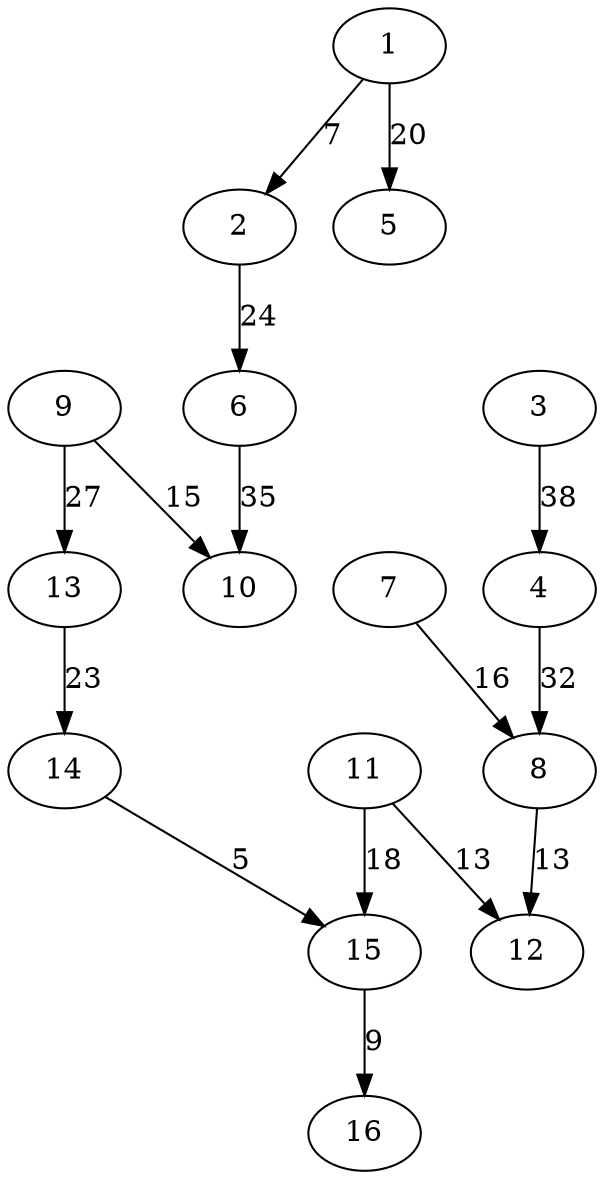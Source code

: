 digraph grafoMalla_m_4_n_4_KruskalD {
14 -> 15[label=5 weight=5];
1 -> 2[label=7 weight=7];
15 -> 16[label=9 weight=9];
8 -> 12[label=13 weight=13];
11 -> 12[label=13 weight=13];
9 -> 10[label=15 weight=15];
7 -> 8[label=16 weight=16];
11 -> 15[label=18 weight=18];
1 -> 5[label=20 weight=20];
13 -> 14[label=23 weight=23];
2 -> 6[label=24 weight=24];
9 -> 13[label=27 weight=27];
4 -> 8[label=32 weight=32];
6 -> 10[label=35 weight=35];
3 -> 4[label=38 weight=38];
}
